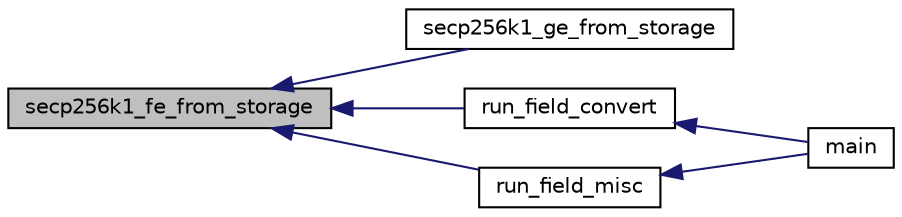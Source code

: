 digraph "secp256k1_fe_from_storage"
{
  edge [fontname="Helvetica",fontsize="10",labelfontname="Helvetica",labelfontsize="10"];
  node [fontname="Helvetica",fontsize="10",shape=record];
  rankdir="LR";
  Node218 [label="secp256k1_fe_from_storage",height=0.2,width=0.4,color="black", fillcolor="grey75", style="filled", fontcolor="black"];
  Node218 -> Node219 [dir="back",color="midnightblue",fontsize="10",style="solid",fontname="Helvetica"];
  Node219 [label="secp256k1_ge_from_storage",height=0.2,width=0.4,color="black", fillcolor="white", style="filled",URL="$d6/d60/group__impl_8h.html#a8c1e7f328284d9ba56404bb8d99bf765"];
  Node218 -> Node220 [dir="back",color="midnightblue",fontsize="10",style="solid",fontname="Helvetica"];
  Node220 [label="run_field_convert",height=0.2,width=0.4,color="black", fillcolor="white", style="filled",URL="$d5/d7f/tests_8c.html#a3fb0153a38fe54783b46ab4bc39d9912"];
  Node220 -> Node221 [dir="back",color="midnightblue",fontsize="10",style="solid",fontname="Helvetica"];
  Node221 [label="main",height=0.2,width=0.4,color="black", fillcolor="white", style="filled",URL="$d5/d7f/tests_8c.html#a3c04138a5bfe5d72780bb7e82a18e627"];
  Node218 -> Node222 [dir="back",color="midnightblue",fontsize="10",style="solid",fontname="Helvetica"];
  Node222 [label="run_field_misc",height=0.2,width=0.4,color="black", fillcolor="white", style="filled",URL="$d5/d7f/tests_8c.html#a407b4cff8cbc365e753f2a1d70b45f81"];
  Node222 -> Node221 [dir="back",color="midnightblue",fontsize="10",style="solid",fontname="Helvetica"];
}
